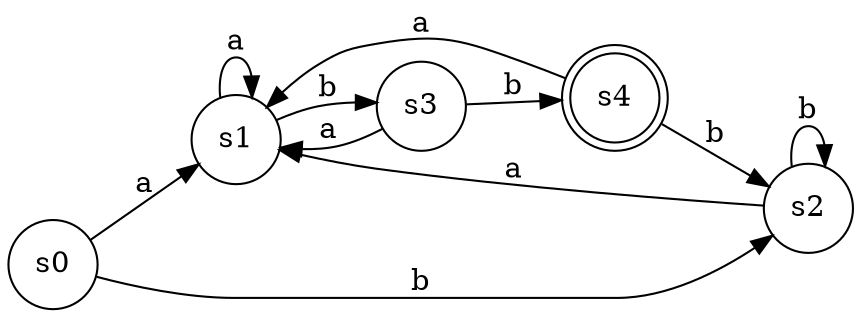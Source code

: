 digraph DFA{
	rankdir=LR

	s0 [shape=circle]
	s1 [shape=circle]
	s2 [shape=circle]
	s3 [shape=circle]
	s4 [shape=doublecircle]

	s0 -> s1 [label="a"]
	s0 -> s2 [label="b"]
	s1 -> s1 [label="a"]
	s1 -> s3 [label="b"]
	s2 -> s1 [label="a"]
	s2 -> s2 [label="b"]
	s3 -> s1 [label="a"]
	s3 -> s4 [label="b"]
	s4 -> s1 [label="a"]
	s4 -> s2 [label="b"]
}
